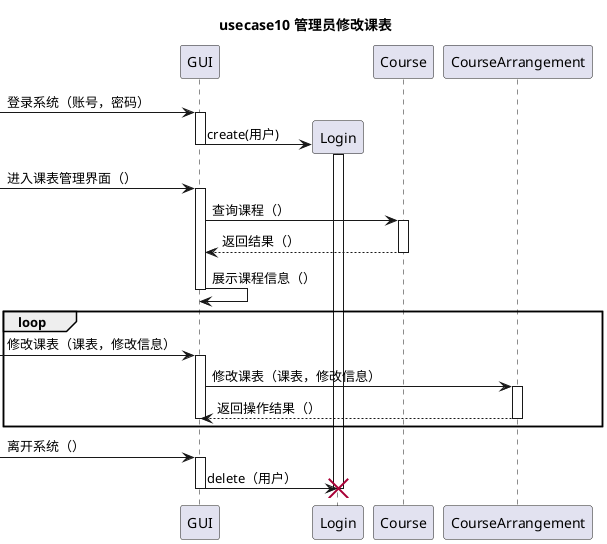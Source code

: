 @startuml
title usecase10 **管理员修改课表**


[-> GUI : 登录系统（账号，密码）
activate GUI
create Login
GUI -> Login : create(用户)
activate Login
deactivate GUI

[-> GUI : 进入课表管理界面（）
activate GUI
GUI -> Course : 查询课程（）
activate Course
Course --> GUI : 返回结果（）
deactivate Course
GUI -> GUI : 展示课程信息（）
deactivate GUI

loop
[-> GUI : 修改课表（课表，修改信息）
activate GUI
GUI -> CourseArrangement : 修改课表（课表，修改信息）
activate CourseArrangement
CourseArrangement --> GUI : 返回操作结果（）
deactivate CourseArrangement
deactivate GUI
end

[-> GUI : 离开系统（）
activate GUI

GUI -> Login : delete（用户）
destroy Login
deactivate GUI
@enduml